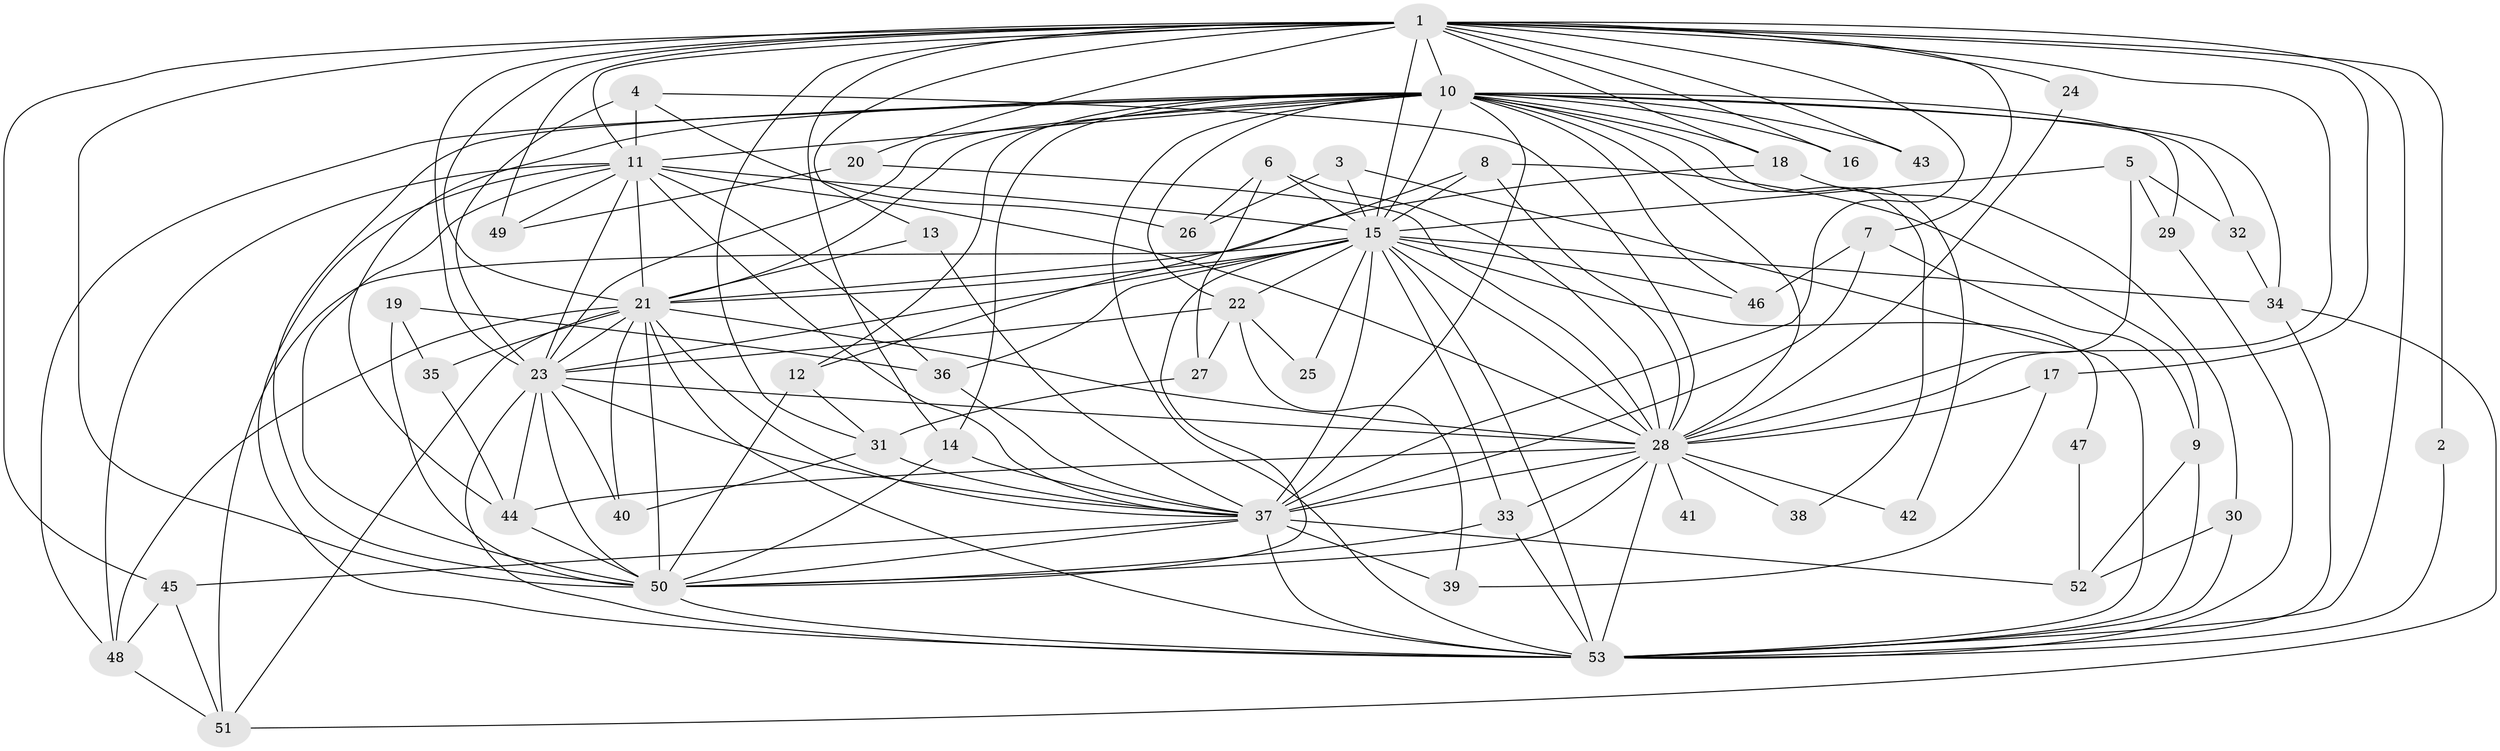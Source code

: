// original degree distribution, {17: 0.01904761904761905, 23: 0.009523809523809525, 15: 0.009523809523809525, 29: 0.009523809523809525, 16: 0.009523809523809525, 28: 0.009523809523809525, 24: 0.009523809523809525, 26: 0.009523809523809525, 14: 0.009523809523809525, 2: 0.49523809523809526, 3: 0.23809523809523808, 5: 0.0380952380952381, 4: 0.10476190476190476, 6: 0.02857142857142857}
// Generated by graph-tools (version 1.1) at 2025/01/03/09/25 03:01:33]
// undirected, 53 vertices, 160 edges
graph export_dot {
graph [start="1"]
  node [color=gray90,style=filled];
  1;
  2;
  3;
  4;
  5;
  6;
  7;
  8;
  9;
  10;
  11;
  12;
  13;
  14;
  15;
  16;
  17;
  18;
  19;
  20;
  21;
  22;
  23;
  24;
  25;
  26;
  27;
  28;
  29;
  30;
  31;
  32;
  33;
  34;
  35;
  36;
  37;
  38;
  39;
  40;
  41;
  42;
  43;
  44;
  45;
  46;
  47;
  48;
  49;
  50;
  51;
  52;
  53;
  1 -- 2 [weight=1.0];
  1 -- 7 [weight=1.0];
  1 -- 10 [weight=1.0];
  1 -- 11 [weight=1.0];
  1 -- 13 [weight=1.0];
  1 -- 14 [weight=1.0];
  1 -- 15 [weight=1.0];
  1 -- 16 [weight=1.0];
  1 -- 17 [weight=1.0];
  1 -- 18 [weight=1.0];
  1 -- 20 [weight=1.0];
  1 -- 21 [weight=1.0];
  1 -- 23 [weight=2.0];
  1 -- 24 [weight=1.0];
  1 -- 28 [weight=1.0];
  1 -- 31 [weight=1.0];
  1 -- 37 [weight=2.0];
  1 -- 43 [weight=1.0];
  1 -- 45 [weight=1.0];
  1 -- 49 [weight=1.0];
  1 -- 50 [weight=1.0];
  1 -- 53 [weight=1.0];
  2 -- 53 [weight=1.0];
  3 -- 15 [weight=1.0];
  3 -- 26 [weight=1.0];
  3 -- 53 [weight=1.0];
  4 -- 11 [weight=1.0];
  4 -- 23 [weight=1.0];
  4 -- 26 [weight=1.0];
  4 -- 28 [weight=1.0];
  5 -- 15 [weight=2.0];
  5 -- 28 [weight=1.0];
  5 -- 29 [weight=2.0];
  5 -- 32 [weight=1.0];
  6 -- 15 [weight=1.0];
  6 -- 26 [weight=1.0];
  6 -- 27 [weight=1.0];
  6 -- 28 [weight=1.0];
  7 -- 9 [weight=1.0];
  7 -- 37 [weight=1.0];
  7 -- 46 [weight=1.0];
  8 -- 9 [weight=1.0];
  8 -- 12 [weight=1.0];
  8 -- 15 [weight=1.0];
  8 -- 28 [weight=2.0];
  9 -- 52 [weight=1.0];
  9 -- 53 [weight=1.0];
  10 -- 11 [weight=2.0];
  10 -- 12 [weight=1.0];
  10 -- 14 [weight=1.0];
  10 -- 15 [weight=3.0];
  10 -- 16 [weight=1.0];
  10 -- 18 [weight=1.0];
  10 -- 21 [weight=1.0];
  10 -- 22 [weight=1.0];
  10 -- 23 [weight=1.0];
  10 -- 28 [weight=1.0];
  10 -- 29 [weight=1.0];
  10 -- 32 [weight=1.0];
  10 -- 34 [weight=2.0];
  10 -- 37 [weight=2.0];
  10 -- 38 [weight=1.0];
  10 -- 42 [weight=1.0];
  10 -- 43 [weight=1.0];
  10 -- 44 [weight=1.0];
  10 -- 46 [weight=2.0];
  10 -- 48 [weight=1.0];
  10 -- 50 [weight=1.0];
  10 -- 53 [weight=1.0];
  11 -- 15 [weight=1.0];
  11 -- 21 [weight=1.0];
  11 -- 23 [weight=2.0];
  11 -- 28 [weight=1.0];
  11 -- 36 [weight=1.0];
  11 -- 37 [weight=1.0];
  11 -- 48 [weight=1.0];
  11 -- 49 [weight=1.0];
  11 -- 50 [weight=1.0];
  11 -- 53 [weight=1.0];
  12 -- 31 [weight=1.0];
  12 -- 50 [weight=1.0];
  13 -- 21 [weight=1.0];
  13 -- 37 [weight=1.0];
  14 -- 37 [weight=1.0];
  14 -- 50 [weight=1.0];
  15 -- 21 [weight=1.0];
  15 -- 22 [weight=1.0];
  15 -- 23 [weight=1.0];
  15 -- 25 [weight=1.0];
  15 -- 28 [weight=1.0];
  15 -- 33 [weight=1.0];
  15 -- 34 [weight=1.0];
  15 -- 36 [weight=1.0];
  15 -- 37 [weight=2.0];
  15 -- 46 [weight=1.0];
  15 -- 47 [weight=1.0];
  15 -- 50 [weight=1.0];
  15 -- 51 [weight=2.0];
  15 -- 53 [weight=2.0];
  17 -- 28 [weight=1.0];
  17 -- 39 [weight=1.0];
  18 -- 21 [weight=1.0];
  18 -- 30 [weight=1.0];
  19 -- 35 [weight=1.0];
  19 -- 36 [weight=1.0];
  19 -- 50 [weight=1.0];
  20 -- 28 [weight=1.0];
  20 -- 49 [weight=1.0];
  21 -- 23 [weight=2.0];
  21 -- 28 [weight=1.0];
  21 -- 35 [weight=1.0];
  21 -- 37 [weight=1.0];
  21 -- 40 [weight=1.0];
  21 -- 48 [weight=1.0];
  21 -- 50 [weight=1.0];
  21 -- 51 [weight=1.0];
  21 -- 53 [weight=1.0];
  22 -- 23 [weight=1.0];
  22 -- 25 [weight=1.0];
  22 -- 27 [weight=1.0];
  22 -- 39 [weight=1.0];
  23 -- 28 [weight=1.0];
  23 -- 37 [weight=2.0];
  23 -- 40 [weight=1.0];
  23 -- 44 [weight=1.0];
  23 -- 50 [weight=1.0];
  23 -- 53 [weight=1.0];
  24 -- 28 [weight=1.0];
  27 -- 31 [weight=1.0];
  28 -- 33 [weight=1.0];
  28 -- 37 [weight=3.0];
  28 -- 38 [weight=1.0];
  28 -- 41 [weight=2.0];
  28 -- 42 [weight=1.0];
  28 -- 44 [weight=1.0];
  28 -- 50 [weight=1.0];
  28 -- 53 [weight=1.0];
  29 -- 53 [weight=1.0];
  30 -- 52 [weight=1.0];
  30 -- 53 [weight=1.0];
  31 -- 37 [weight=1.0];
  31 -- 40 [weight=1.0];
  32 -- 34 [weight=1.0];
  33 -- 50 [weight=1.0];
  33 -- 53 [weight=1.0];
  34 -- 51 [weight=1.0];
  34 -- 53 [weight=1.0];
  35 -- 44 [weight=1.0];
  36 -- 37 [weight=1.0];
  37 -- 39 [weight=1.0];
  37 -- 45 [weight=1.0];
  37 -- 50 [weight=1.0];
  37 -- 52 [weight=1.0];
  37 -- 53 [weight=1.0];
  44 -- 50 [weight=1.0];
  45 -- 48 [weight=1.0];
  45 -- 51 [weight=1.0];
  47 -- 52 [weight=1.0];
  48 -- 51 [weight=1.0];
  50 -- 53 [weight=1.0];
}
